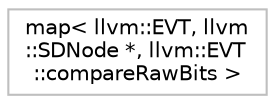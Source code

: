 digraph "Graphical Class Hierarchy"
{
 // LATEX_PDF_SIZE
  bgcolor="transparent";
  edge [fontname="Helvetica",fontsize="10",labelfontname="Helvetica",labelfontsize="10"];
  node [fontname="Helvetica",fontsize="10",shape=record];
  rankdir="LR";
  Node0 [label="map\< llvm::EVT, llvm\l::SDNode *, llvm::EVT\l::compareRawBits \>",height=0.2,width=0.4,color="grey75",tooltip=" "];
}
